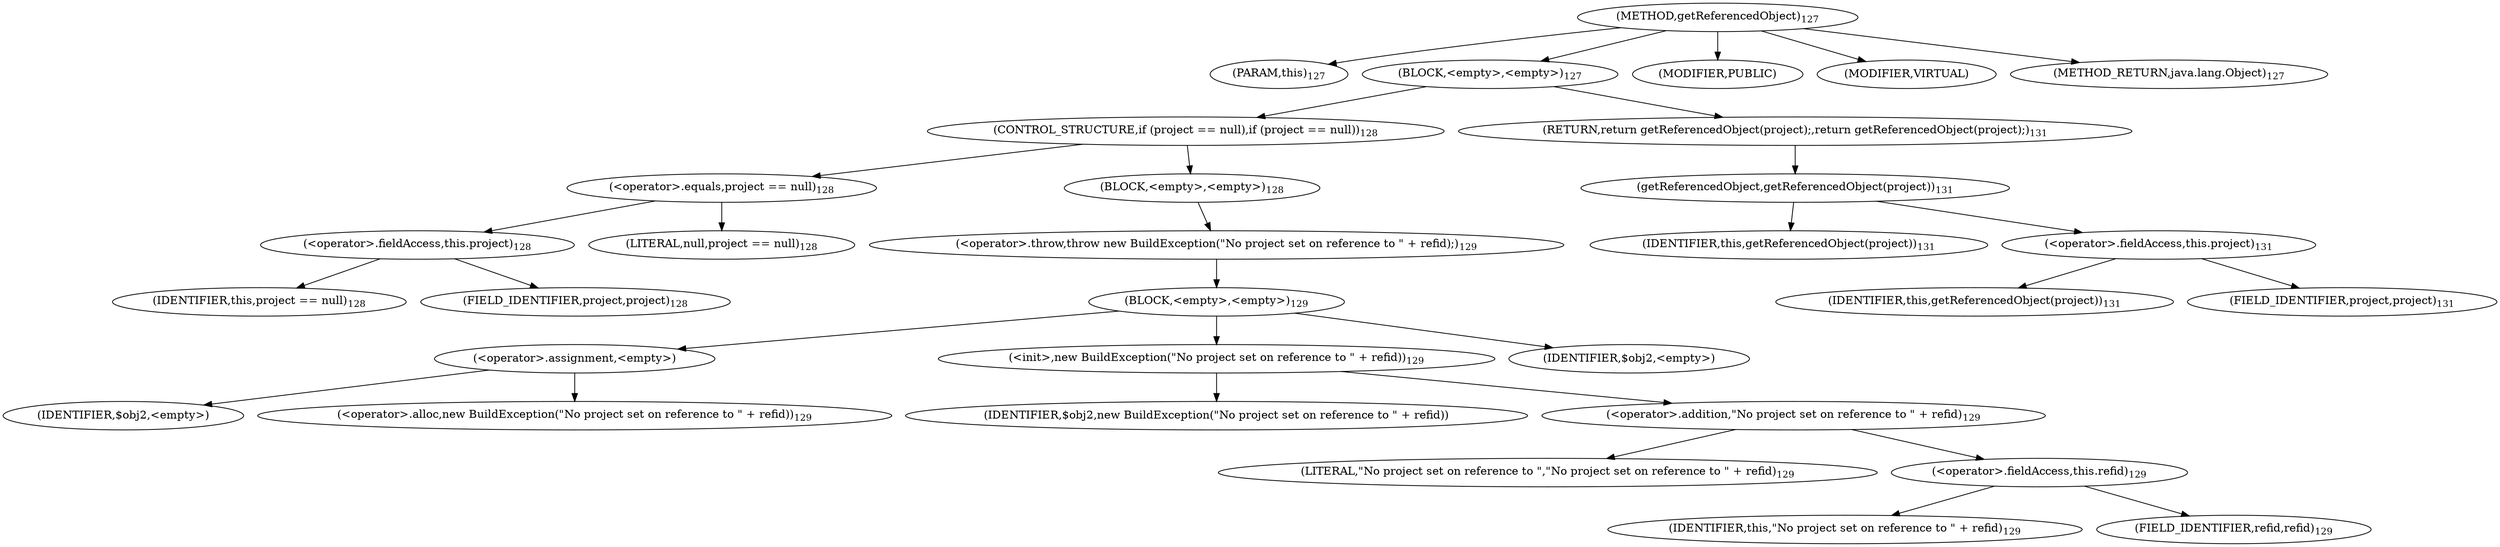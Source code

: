 digraph "getReferencedObject" {  
"169" [label = <(METHOD,getReferencedObject)<SUB>127</SUB>> ]
"11" [label = <(PARAM,this)<SUB>127</SUB>> ]
"170" [label = <(BLOCK,&lt;empty&gt;,&lt;empty&gt;)<SUB>127</SUB>> ]
"171" [label = <(CONTROL_STRUCTURE,if (project == null),if (project == null))<SUB>128</SUB>> ]
"172" [label = <(&lt;operator&gt;.equals,project == null)<SUB>128</SUB>> ]
"173" [label = <(&lt;operator&gt;.fieldAccess,this.project)<SUB>128</SUB>> ]
"174" [label = <(IDENTIFIER,this,project == null)<SUB>128</SUB>> ]
"175" [label = <(FIELD_IDENTIFIER,project,project)<SUB>128</SUB>> ]
"176" [label = <(LITERAL,null,project == null)<SUB>128</SUB>> ]
"177" [label = <(BLOCK,&lt;empty&gt;,&lt;empty&gt;)<SUB>128</SUB>> ]
"178" [label = <(&lt;operator&gt;.throw,throw new BuildException(&quot;No project set on reference to &quot; + refid);)<SUB>129</SUB>> ]
"179" [label = <(BLOCK,&lt;empty&gt;,&lt;empty&gt;)<SUB>129</SUB>> ]
"180" [label = <(&lt;operator&gt;.assignment,&lt;empty&gt;)> ]
"181" [label = <(IDENTIFIER,$obj2,&lt;empty&gt;)> ]
"182" [label = <(&lt;operator&gt;.alloc,new BuildException(&quot;No project set on reference to &quot; + refid))<SUB>129</SUB>> ]
"183" [label = <(&lt;init&gt;,new BuildException(&quot;No project set on reference to &quot; + refid))<SUB>129</SUB>> ]
"184" [label = <(IDENTIFIER,$obj2,new BuildException(&quot;No project set on reference to &quot; + refid))> ]
"185" [label = <(&lt;operator&gt;.addition,&quot;No project set on reference to &quot; + refid)<SUB>129</SUB>> ]
"186" [label = <(LITERAL,&quot;No project set on reference to &quot;,&quot;No project set on reference to &quot; + refid)<SUB>129</SUB>> ]
"187" [label = <(&lt;operator&gt;.fieldAccess,this.refid)<SUB>129</SUB>> ]
"188" [label = <(IDENTIFIER,this,&quot;No project set on reference to &quot; + refid)<SUB>129</SUB>> ]
"189" [label = <(FIELD_IDENTIFIER,refid,refid)<SUB>129</SUB>> ]
"190" [label = <(IDENTIFIER,$obj2,&lt;empty&gt;)> ]
"191" [label = <(RETURN,return getReferencedObject(project);,return getReferencedObject(project);)<SUB>131</SUB>> ]
"192" [label = <(getReferencedObject,getReferencedObject(project))<SUB>131</SUB>> ]
"10" [label = <(IDENTIFIER,this,getReferencedObject(project))<SUB>131</SUB>> ]
"193" [label = <(&lt;operator&gt;.fieldAccess,this.project)<SUB>131</SUB>> ]
"194" [label = <(IDENTIFIER,this,getReferencedObject(project))<SUB>131</SUB>> ]
"195" [label = <(FIELD_IDENTIFIER,project,project)<SUB>131</SUB>> ]
"196" [label = <(MODIFIER,PUBLIC)> ]
"197" [label = <(MODIFIER,VIRTUAL)> ]
"198" [label = <(METHOD_RETURN,java.lang.Object)<SUB>127</SUB>> ]
  "169" -> "11" 
  "169" -> "170" 
  "169" -> "196" 
  "169" -> "197" 
  "169" -> "198" 
  "170" -> "171" 
  "170" -> "191" 
  "171" -> "172" 
  "171" -> "177" 
  "172" -> "173" 
  "172" -> "176" 
  "173" -> "174" 
  "173" -> "175" 
  "177" -> "178" 
  "178" -> "179" 
  "179" -> "180" 
  "179" -> "183" 
  "179" -> "190" 
  "180" -> "181" 
  "180" -> "182" 
  "183" -> "184" 
  "183" -> "185" 
  "185" -> "186" 
  "185" -> "187" 
  "187" -> "188" 
  "187" -> "189" 
  "191" -> "192" 
  "192" -> "10" 
  "192" -> "193" 
  "193" -> "194" 
  "193" -> "195" 
}
